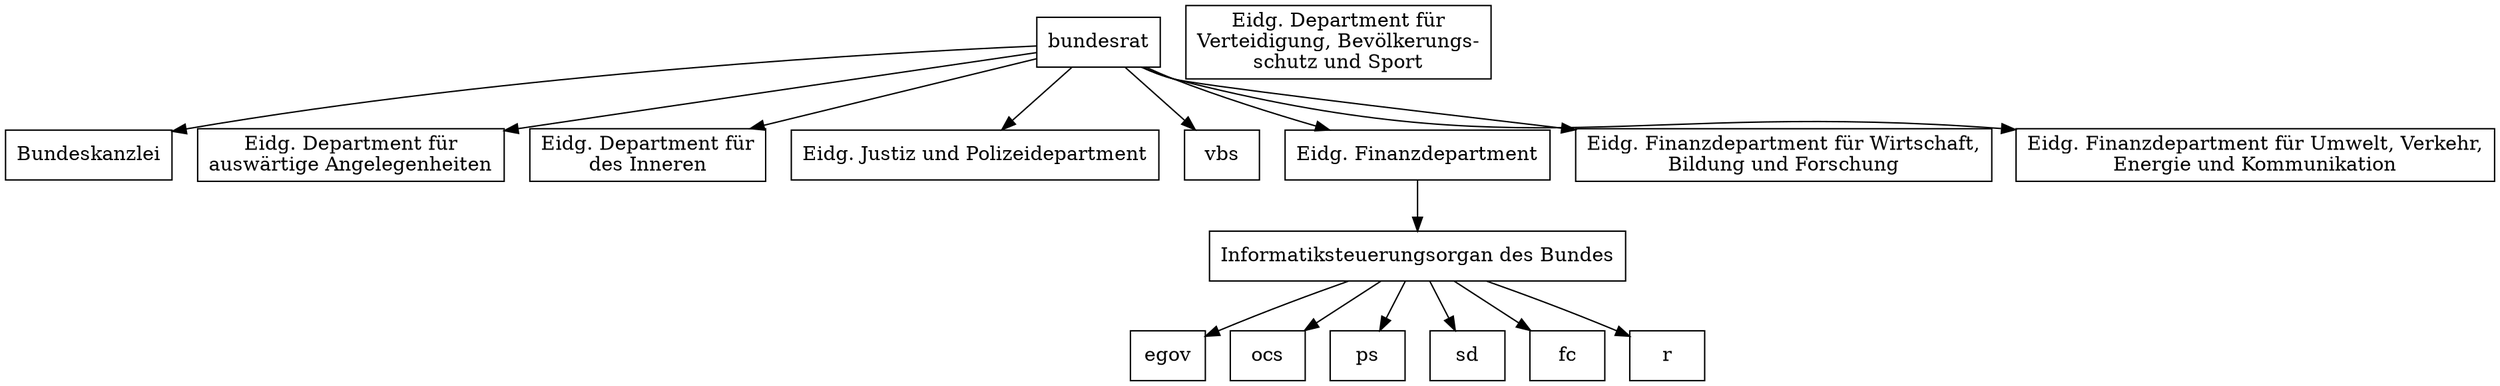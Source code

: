 digraph {

  node [ shape = box ]

  bundesrat -> bk;
  bundesrat -> eda;
  bundesrat -> edi;
  bundesrat -> ejpd;
  bundesrat -> vbs;
  bundesrat -> efd;
  bundesrat -> wbf;
  bundesrat -> uvek;

  efd -> isb;


  isb -> egov;
  isb -> ocs ;
  isb -> ps  ;
  isb -> sd  ;
  isb -> fc  ;
  isb -> r   ;






  bk   [ label=Bundeskanzlei ]
  eda  [ label="Eidg. Department für\nauswärtige Angelegenheiten"                       ]
  edi  [ label="Eidg. Department für\ndes Inneren"                                      ]
  ejpd [ label="Eidg. Justiz und Polizeidepartment"                                     ]
  vpd  [ label="Eidg. Department für\nVerteidigung, Bevölkerungs-\nschutz und Sport"    ]
  efd  [ label="Eidg. Finanzdepartment"                                                 ]
  wbf  [ label="Eidg. Finanzdepartment für Wirtschaft,\nBildung und Forschung"          ]
  uvek [ label="Eidg. Finanzdepartment für Umwelt, Verkehr,\nEnergie und Kommunikation" ]


  isb  [ label="Informatiksteuerungsorgan des Bundes" ]



}
